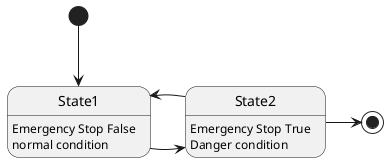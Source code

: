 @startuml
[*] --> State1
State1 : Emergency Stop False
State1:  normal condition
State2 : Emergency Stop True
State2: Danger condition
State1 -> State2
State2 -> State1
State2 -> [*]

@enduml